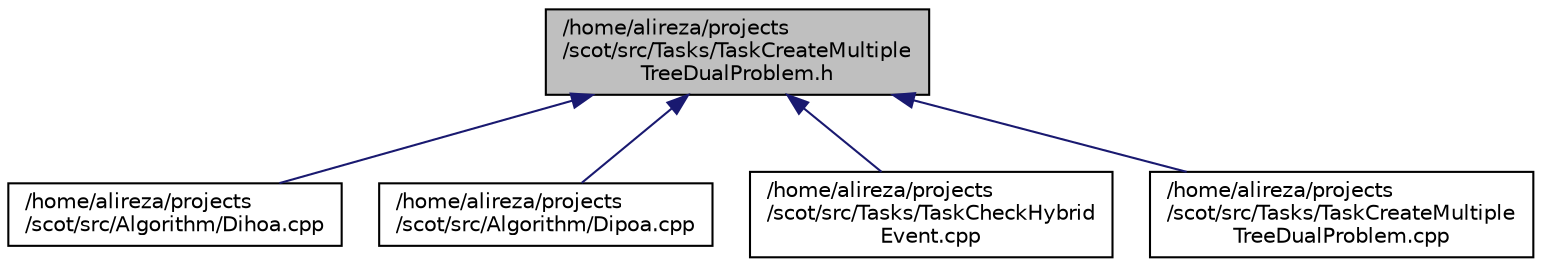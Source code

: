 digraph "/home/alireza/projects/scot/src/Tasks/TaskCreateMultipleTreeDualProblem.h"
{
 // LATEX_PDF_SIZE
  edge [fontname="Helvetica",fontsize="10",labelfontname="Helvetica",labelfontsize="10"];
  node [fontname="Helvetica",fontsize="10",shape=record];
  Node1 [label="/home/alireza/projects\l/scot/src/Tasks/TaskCreateMultiple\lTreeDualProblem.h",height=0.2,width=0.4,color="black", fillcolor="grey75", style="filled", fontcolor="black",tooltip=" "];
  Node1 -> Node2 [dir="back",color="midnightblue",fontsize="10",style="solid"];
  Node2 [label="/home/alireza/projects\l/scot/src/Algorithm/Dihoa.cpp",height=0.2,width=0.4,color="black", fillcolor="white", style="filled",URL="$Dihoa_8cpp.html",tooltip=" "];
  Node1 -> Node3 [dir="back",color="midnightblue",fontsize="10",style="solid"];
  Node3 [label="/home/alireza/projects\l/scot/src/Algorithm/Dipoa.cpp",height=0.2,width=0.4,color="black", fillcolor="white", style="filled",URL="$Dipoa_8cpp.html",tooltip=" "];
  Node1 -> Node4 [dir="back",color="midnightblue",fontsize="10",style="solid"];
  Node4 [label="/home/alireza/projects\l/scot/src/Tasks/TaskCheckHybrid\lEvent.cpp",height=0.2,width=0.4,color="black", fillcolor="white", style="filled",URL="$TaskCheckHybridEvent_8cpp.html",tooltip=" "];
  Node1 -> Node5 [dir="back",color="midnightblue",fontsize="10",style="solid"];
  Node5 [label="/home/alireza/projects\l/scot/src/Tasks/TaskCreateMultiple\lTreeDualProblem.cpp",height=0.2,width=0.4,color="black", fillcolor="white", style="filled",URL="$TaskCreateMultipleTreeDualProblem_8cpp.html",tooltip=" "];
}
